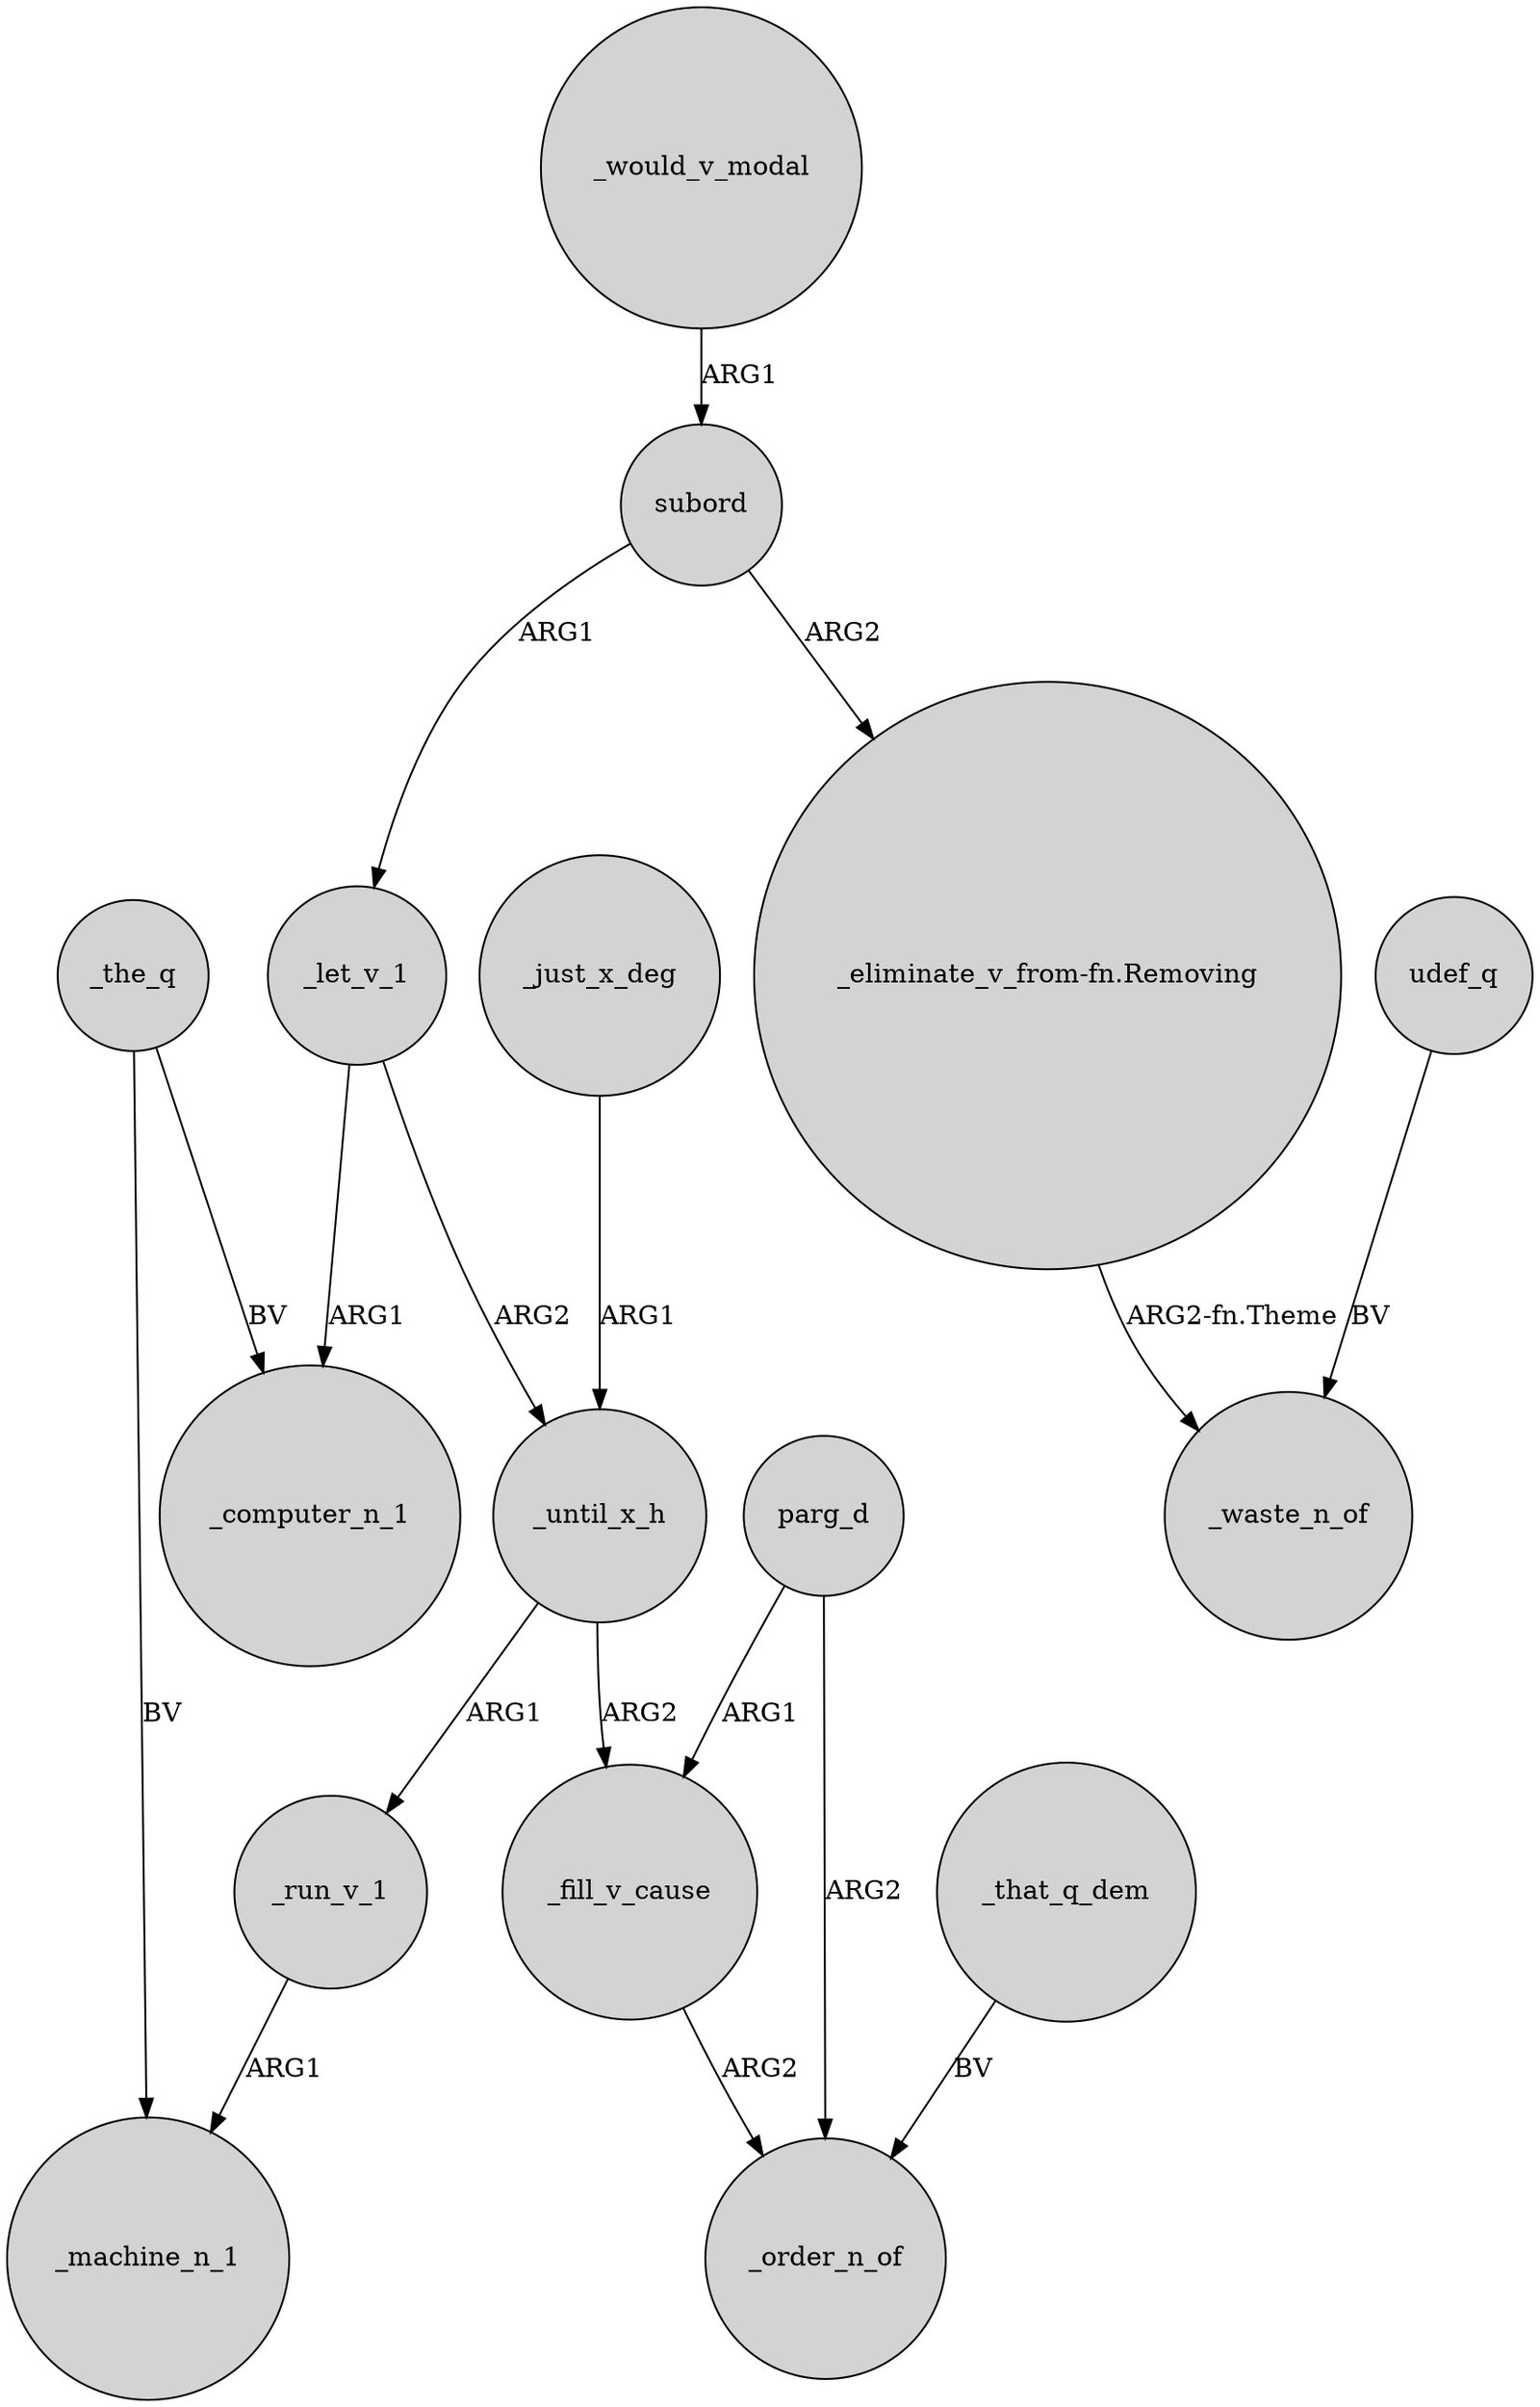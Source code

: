 digraph {
	node [shape=circle style=filled]
	_run_v_1 -> _machine_n_1 [label=ARG1]
	_let_v_1 -> _until_x_h [label=ARG2]
	_the_q -> _machine_n_1 [label=BV]
	subord -> _let_v_1 [label=ARG1]
	_fill_v_cause -> _order_n_of [label=ARG2]
	_until_x_h -> _fill_v_cause [label=ARG2]
	udef_q -> _waste_n_of [label=BV]
	_until_x_h -> _run_v_1 [label=ARG1]
	_the_q -> _computer_n_1 [label=BV]
	_would_v_modal -> subord [label=ARG1]
	_let_v_1 -> _computer_n_1 [label=ARG1]
	parg_d -> _fill_v_cause [label=ARG1]
	_that_q_dem -> _order_n_of [label=BV]
	parg_d -> _order_n_of [label=ARG2]
	_just_x_deg -> _until_x_h [label=ARG1]
	"_eliminate_v_from-fn.Removing" -> _waste_n_of [label="ARG2-fn.Theme"]
	subord -> "_eliminate_v_from-fn.Removing" [label=ARG2]
}
